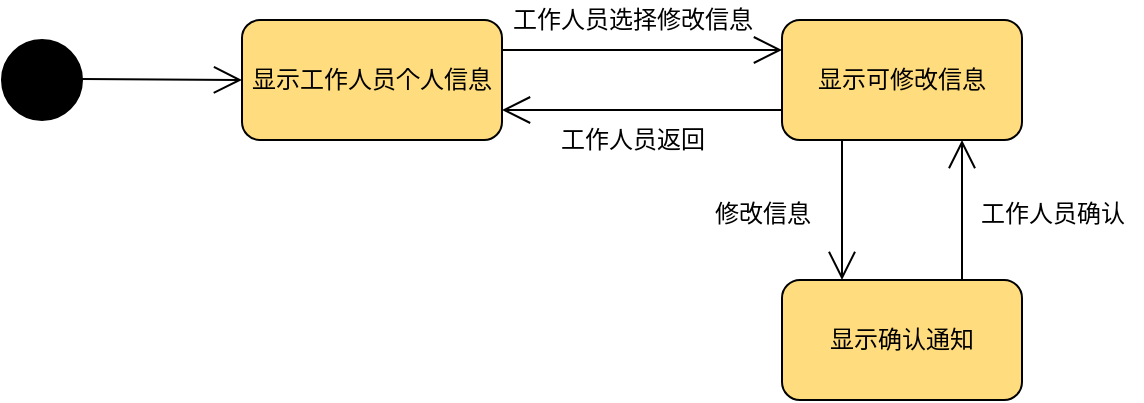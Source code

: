 <mxfile version="12.9.3" type="device"><diagram id="EYSq6qdYcqqWb__FZUza" name="第 1 页"><mxGraphModel dx="980" dy="1660" grid="0" gridSize="10" guides="1" tooltips="1" connect="1" arrows="1" fold="1" page="1" pageScale="1" pageWidth="827" pageHeight="1169" math="0" shadow="0"><root><mxCell id="0"/><mxCell id="1" parent="0"/><mxCell id="H_a6gMuswkglAkLC-bVW-3" value="" style="ellipse;whiteSpace=wrap;html=1;aspect=fixed;fillColor=#000000;" parent="1" vertex="1"><mxGeometry x="80" y="-270" width="40" height="40" as="geometry"/></mxCell><mxCell id="H_a6gMuswkglAkLC-bVW-7" value="显示工作人员个人信息" style="rounded=1;whiteSpace=wrap;html=1;fillColor=#FFDC7D;" parent="1" vertex="1"><mxGeometry x="200" y="-280" width="130" height="60" as="geometry"/></mxCell><mxCell id="H_a6gMuswkglAkLC-bVW-8" value="显示可修改信息" style="rounded=1;whiteSpace=wrap;html=1;fillColor=#FFDC7D;" parent="1" vertex="1"><mxGeometry x="470" y="-280" width="120" height="60" as="geometry"/></mxCell><mxCell id="H_a6gMuswkglAkLC-bVW-9" value="显示确认通知" style="rounded=1;whiteSpace=wrap;html=1;fillColor=#FFDC7D;" parent="1" vertex="1"><mxGeometry x="470" y="-150" width="120" height="60" as="geometry"/></mxCell><mxCell id="H_a6gMuswkglAkLC-bVW-15" value="" style="endArrow=open;endFill=1;endSize=12;html=1;exitX=1;exitY=0.25;exitDx=0;exitDy=0;entryX=0;entryY=0.25;entryDx=0;entryDy=0;" parent="1" source="H_a6gMuswkglAkLC-bVW-7" target="H_a6gMuswkglAkLC-bVW-8" edge="1"><mxGeometry width="160" relative="1" as="geometry"><mxPoint x="340" y="-260.5" as="sourcePoint"/><mxPoint x="410" y="-260" as="targetPoint"/></mxGeometry></mxCell><mxCell id="H_a6gMuswkglAkLC-bVW-16" value="工作人员选择修改信息" style="text;html=1;align=center;verticalAlign=middle;resizable=0;points=[];autosize=1;" parent="1" vertex="1"><mxGeometry x="325" y="-290" width="140" height="20" as="geometry"/></mxCell><mxCell id="H_a6gMuswkglAkLC-bVW-17" value="" style="endArrow=open;endFill=1;endSize=12;html=1;entryX=0.25;entryY=0;entryDx=0;entryDy=0;exitX=0.25;exitY=1;exitDx=0;exitDy=0;" parent="1" source="H_a6gMuswkglAkLC-bVW-8" target="H_a6gMuswkglAkLC-bVW-9" edge="1"><mxGeometry width="160" relative="1" as="geometry"><mxPoint x="300" y="-200" as="sourcePoint"/><mxPoint x="460" y="-200" as="targetPoint"/></mxGeometry></mxCell><mxCell id="H_a6gMuswkglAkLC-bVW-18" value="" style="endArrow=open;endFill=1;endSize=12;html=1;entryX=0.75;entryY=1;entryDx=0;entryDy=0;exitX=0.75;exitY=0;exitDx=0;exitDy=0;" parent="1" source="H_a6gMuswkglAkLC-bVW-9" target="H_a6gMuswkglAkLC-bVW-8" edge="1"><mxGeometry width="160" relative="1" as="geometry"><mxPoint x="560" y="-160" as="sourcePoint"/><mxPoint x="470" y="-240" as="targetPoint"/></mxGeometry></mxCell><mxCell id="H_a6gMuswkglAkLC-bVW-19" value="修改信息" style="text;html=1;align=center;verticalAlign=middle;resizable=0;points=[];autosize=1;" parent="1" vertex="1"><mxGeometry x="430" y="-193" width="60" height="20" as="geometry"/></mxCell><mxCell id="H_a6gMuswkglAkLC-bVW-20" value="工作人员确认" style="text;html=1;align=center;verticalAlign=middle;resizable=0;points=[];autosize=1;" parent="1" vertex="1"><mxGeometry x="560" y="-193" width="90" height="20" as="geometry"/></mxCell><mxCell id="H_a6gMuswkglAkLC-bVW-21" value="" style="endArrow=open;endFill=1;endSize=12;html=1;entryX=1;entryY=0.75;entryDx=0;entryDy=0;exitX=0;exitY=0.75;exitDx=0;exitDy=0;" parent="1" source="H_a6gMuswkglAkLC-bVW-8" target="H_a6gMuswkglAkLC-bVW-7" edge="1"><mxGeometry width="160" relative="1" as="geometry"><mxPoint x="310" y="-240" as="sourcePoint"/><mxPoint x="470" y="-240" as="targetPoint"/></mxGeometry></mxCell><mxCell id="H_a6gMuswkglAkLC-bVW-22" value="工作人员返回" style="text;html=1;align=center;verticalAlign=middle;resizable=0;points=[];autosize=1;" parent="1" vertex="1"><mxGeometry x="350" y="-230" width="90" height="20" as="geometry"/></mxCell><mxCell id="H_a6gMuswkglAkLC-bVW-23" value="" style="endArrow=open;endFill=1;endSize=12;html=1;" parent="1" edge="1"><mxGeometry width="160" relative="1" as="geometry"><mxPoint x="120" y="-250.5" as="sourcePoint"/><mxPoint x="200" y="-250" as="targetPoint"/></mxGeometry></mxCell></root></mxGraphModel></diagram></mxfile>